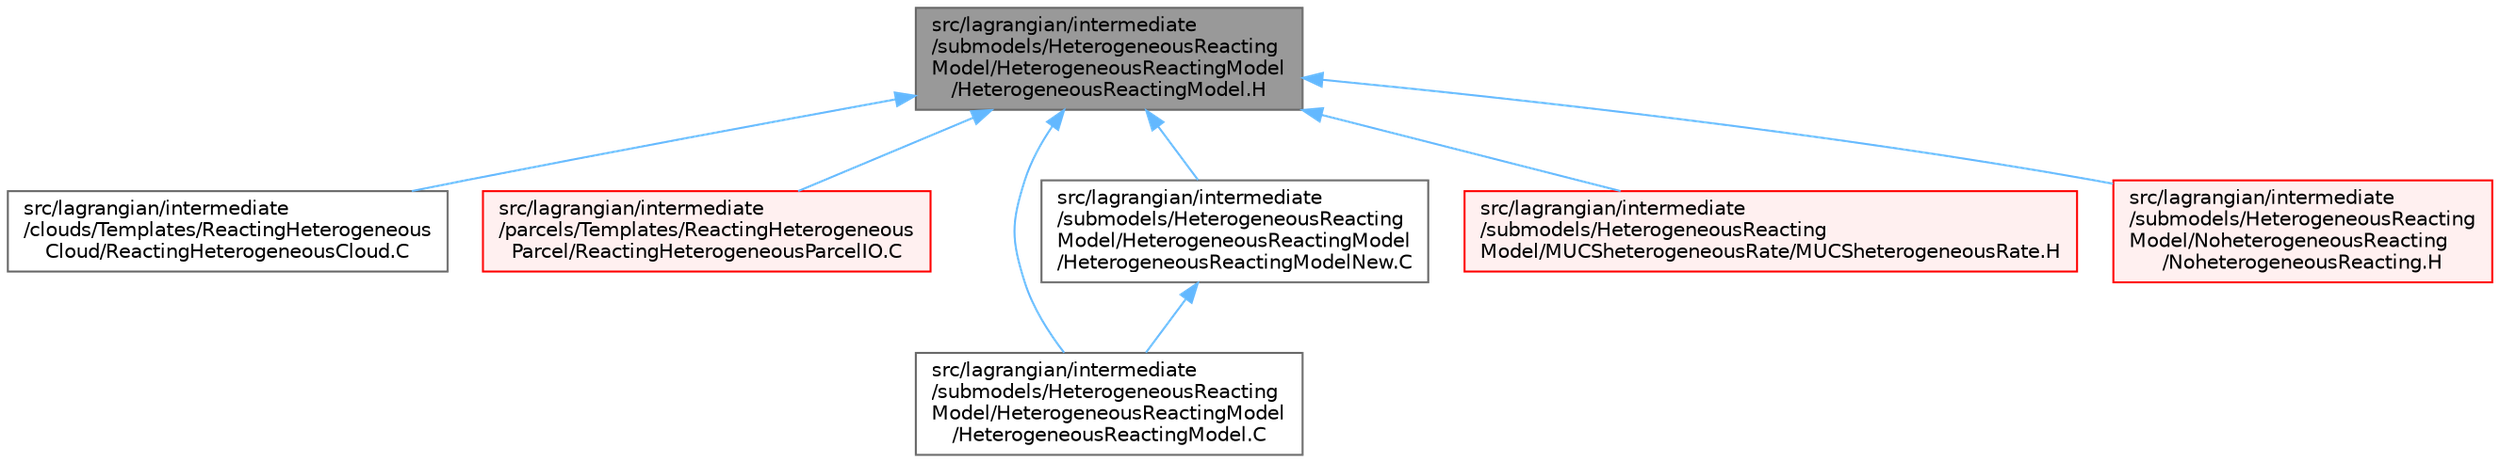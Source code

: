 digraph "src/lagrangian/intermediate/submodels/HeterogeneousReactingModel/HeterogeneousReactingModel/HeterogeneousReactingModel.H"
{
 // LATEX_PDF_SIZE
  bgcolor="transparent";
  edge [fontname=Helvetica,fontsize=10,labelfontname=Helvetica,labelfontsize=10];
  node [fontname=Helvetica,fontsize=10,shape=box,height=0.2,width=0.4];
  Node1 [id="Node000001",label="src/lagrangian/intermediate\l/submodels/HeterogeneousReacting\lModel/HeterogeneousReactingModel\l/HeterogeneousReactingModel.H",height=0.2,width=0.4,color="gray40", fillcolor="grey60", style="filled", fontcolor="black",tooltip=" "];
  Node1 -> Node2 [id="edge1_Node000001_Node000002",dir="back",color="steelblue1",style="solid",tooltip=" "];
  Node2 [id="Node000002",label="src/lagrangian/intermediate\l/clouds/Templates/ReactingHeterogeneous\lCloud/ReactingHeterogeneousCloud.C",height=0.2,width=0.4,color="grey40", fillcolor="white", style="filled",URL="$ReactingHeterogeneousCloud_8C.html",tooltip=" "];
  Node1 -> Node3 [id="edge2_Node000001_Node000003",dir="back",color="steelblue1",style="solid",tooltip=" "];
  Node3 [id="Node000003",label="src/lagrangian/intermediate\l/parcels/Templates/ReactingHeterogeneous\lParcel/ReactingHeterogeneousParcelIO.C",height=0.2,width=0.4,color="red", fillcolor="#FFF0F0", style="filled",URL="$ReactingHeterogeneousParcelIO_8C.html",tooltip=" "];
  Node1 -> Node5 [id="edge3_Node000001_Node000005",dir="back",color="steelblue1",style="solid",tooltip=" "];
  Node5 [id="Node000005",label="src/lagrangian/intermediate\l/submodels/HeterogeneousReacting\lModel/HeterogeneousReactingModel\l/HeterogeneousReactingModel.C",height=0.2,width=0.4,color="grey40", fillcolor="white", style="filled",URL="$HeterogeneousReactingModel_8C.html",tooltip=" "];
  Node1 -> Node6 [id="edge4_Node000001_Node000006",dir="back",color="steelblue1",style="solid",tooltip=" "];
  Node6 [id="Node000006",label="src/lagrangian/intermediate\l/submodels/HeterogeneousReacting\lModel/HeterogeneousReactingModel\l/HeterogeneousReactingModelNew.C",height=0.2,width=0.4,color="grey40", fillcolor="white", style="filled",URL="$HeterogeneousReactingModelNew_8C.html",tooltip=" "];
  Node6 -> Node5 [id="edge5_Node000006_Node000005",dir="back",color="steelblue1",style="solid",tooltip=" "];
  Node1 -> Node7 [id="edge6_Node000001_Node000007",dir="back",color="steelblue1",style="solid",tooltip=" "];
  Node7 [id="Node000007",label="src/lagrangian/intermediate\l/submodels/HeterogeneousReacting\lModel/MUCSheterogeneousRate/MUCSheterogeneousRate.H",height=0.2,width=0.4,color="red", fillcolor="#FFF0F0", style="filled",URL="$MUCSheterogeneousRate_8H.html",tooltip=" "];
  Node1 -> Node11 [id="edge7_Node000001_Node000011",dir="back",color="steelblue1",style="solid",tooltip=" "];
  Node11 [id="Node000011",label="src/lagrangian/intermediate\l/submodels/HeterogeneousReacting\lModel/NoheterogeneousReacting\l/NoheterogeneousReacting.H",height=0.2,width=0.4,color="red", fillcolor="#FFF0F0", style="filled",URL="$NoheterogeneousReacting_8H.html",tooltip=" "];
}
